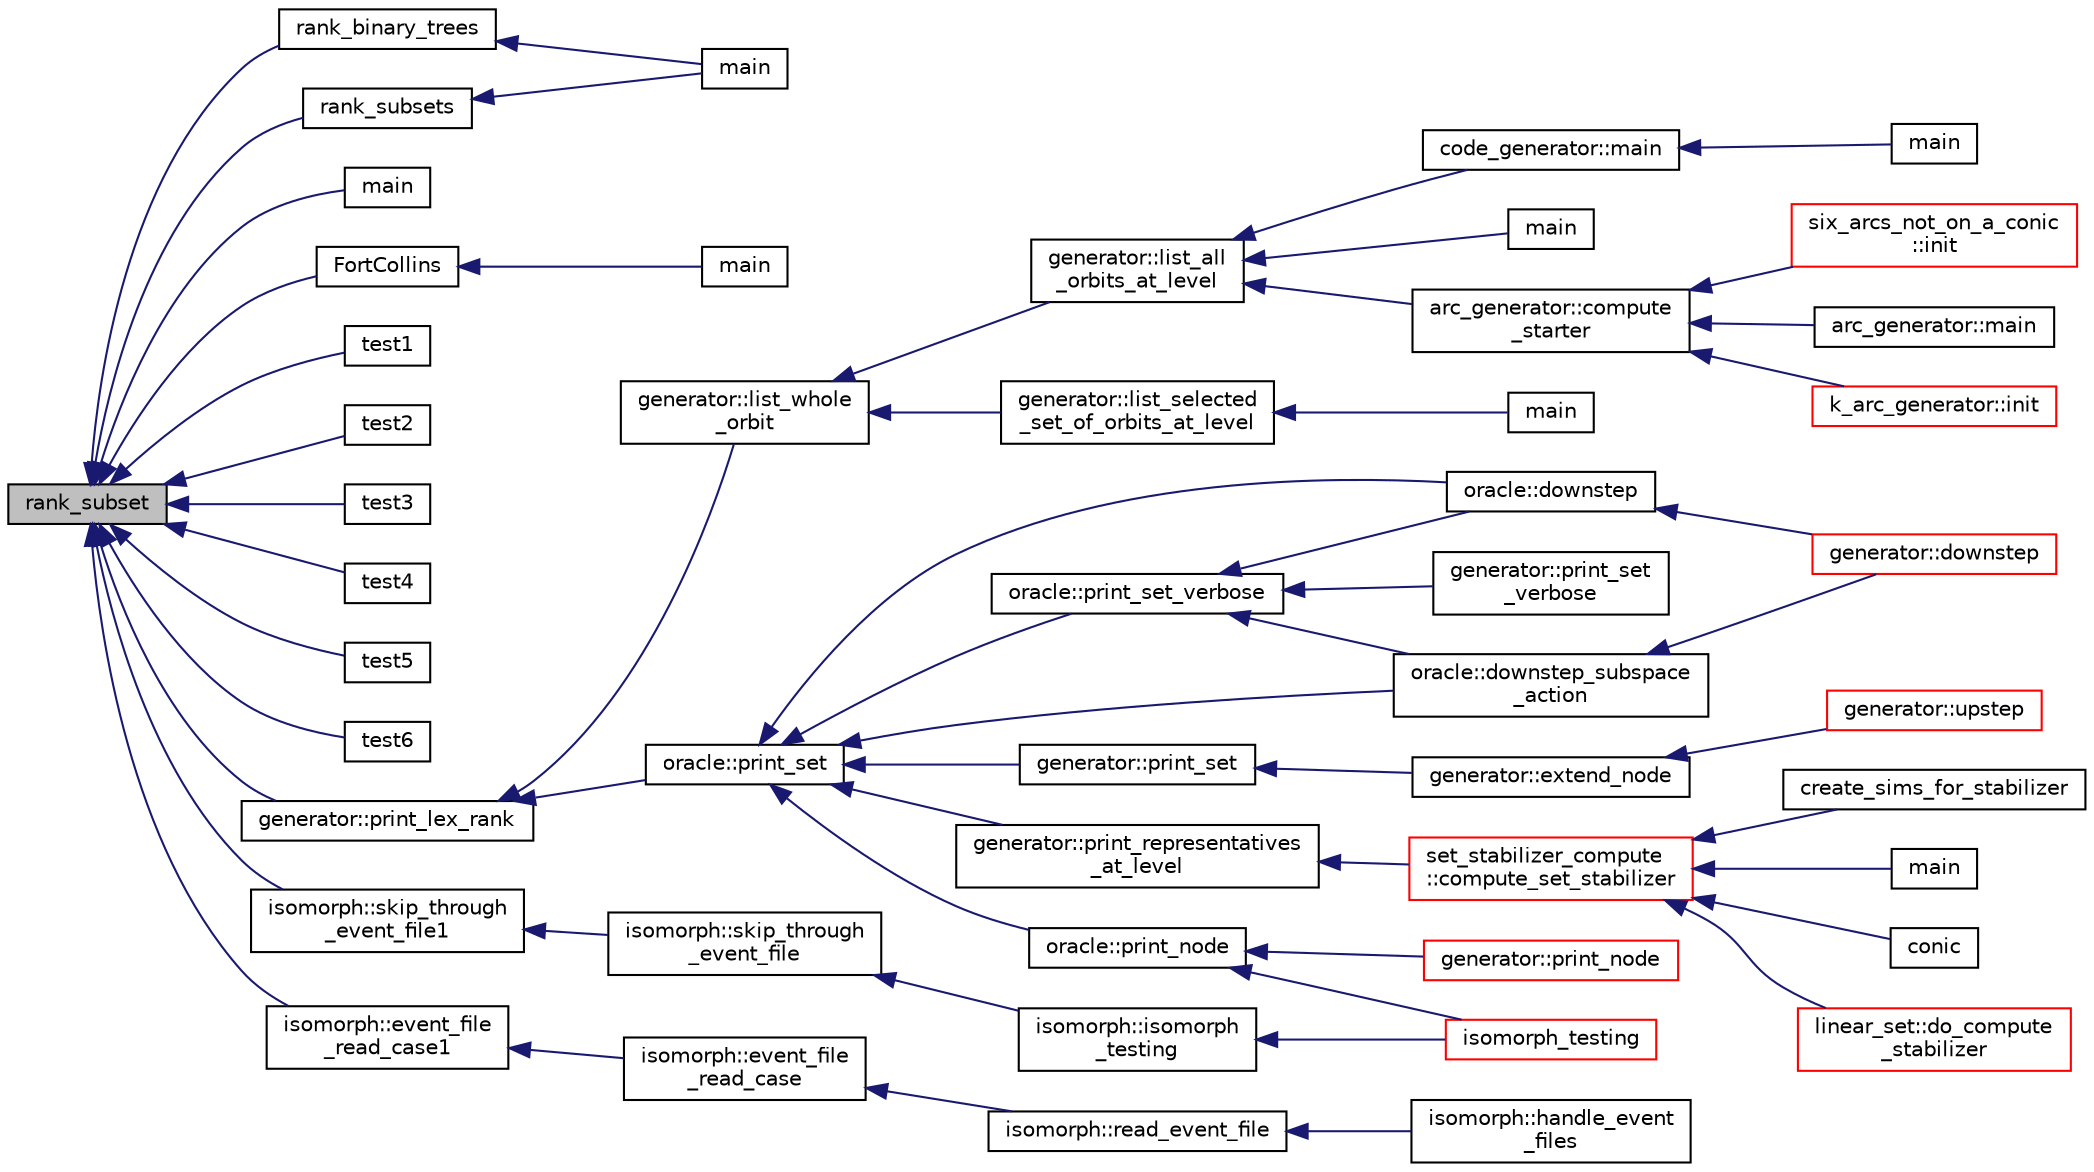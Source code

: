 digraph "rank_subset"
{
  edge [fontname="Helvetica",fontsize="10",labelfontname="Helvetica",labelfontsize="10"];
  node [fontname="Helvetica",fontsize="10",shape=record];
  rankdir="LR";
  Node74 [label="rank_subset",height=0.2,width=0.4,color="black", fillcolor="grey75", style="filled", fontcolor="black"];
  Node74 -> Node75 [dir="back",color="midnightblue",fontsize="10",style="solid",fontname="Helvetica"];
  Node75 [label="rank_subsets",height=0.2,width=0.4,color="black", fillcolor="white", style="filled",URL="$df/d47/rank__anything_8_c.html#a86230af3031e0c6e6075674d14788942"];
  Node75 -> Node76 [dir="back",color="midnightblue",fontsize="10",style="solid",fontname="Helvetica"];
  Node76 [label="main",height=0.2,width=0.4,color="black", fillcolor="white", style="filled",URL="$df/d47/rank__anything_8_c.html#a3c04138a5bfe5d72780bb7e82a18e627"];
  Node74 -> Node77 [dir="back",color="midnightblue",fontsize="10",style="solid",fontname="Helvetica"];
  Node77 [label="rank_binary_trees",height=0.2,width=0.4,color="black", fillcolor="white", style="filled",URL="$df/d47/rank__anything_8_c.html#a80b566d83b03cf874471b0a4d26626e2"];
  Node77 -> Node76 [dir="back",color="midnightblue",fontsize="10",style="solid",fontname="Helvetica"];
  Node74 -> Node78 [dir="back",color="midnightblue",fontsize="10",style="solid",fontname="Helvetica"];
  Node78 [label="main",height=0.2,width=0.4,color="black", fillcolor="white", style="filled",URL="$dc/d91/rank__subsets__lex_8_c.html#a3c04138a5bfe5d72780bb7e82a18e627"];
  Node74 -> Node79 [dir="back",color="midnightblue",fontsize="10",style="solid",fontname="Helvetica"];
  Node79 [label="FortCollins",height=0.2,width=0.4,color="black", fillcolor="white", style="filled",URL="$de/ded/test2_8_c.html#a538294936b938a17217afb60c01960c0"];
  Node79 -> Node80 [dir="back",color="midnightblue",fontsize="10",style="solid",fontname="Helvetica"];
  Node80 [label="main",height=0.2,width=0.4,color="black", fillcolor="white", style="filled",URL="$de/ded/test2_8_c.html#a3c04138a5bfe5d72780bb7e82a18e627"];
  Node74 -> Node81 [dir="back",color="midnightblue",fontsize="10",style="solid",fontname="Helvetica"];
  Node81 [label="test1",height=0.2,width=0.4,color="black", fillcolor="white", style="filled",URL="$de/ded/test2_8_c.html#a1440a7779ac56f47a3f355ce4a8c7da0"];
  Node74 -> Node82 [dir="back",color="midnightblue",fontsize="10",style="solid",fontname="Helvetica"];
  Node82 [label="test2",height=0.2,width=0.4,color="black", fillcolor="white", style="filled",URL="$de/ded/test2_8_c.html#a0283886819c7c140a023582b7269e2d0"];
  Node74 -> Node83 [dir="back",color="midnightblue",fontsize="10",style="solid",fontname="Helvetica"];
  Node83 [label="test3",height=0.2,width=0.4,color="black", fillcolor="white", style="filled",URL="$de/ded/test2_8_c.html#a6d0455dd5c30adda100e95f0423c786e"];
  Node74 -> Node84 [dir="back",color="midnightblue",fontsize="10",style="solid",fontname="Helvetica"];
  Node84 [label="test4",height=0.2,width=0.4,color="black", fillcolor="white", style="filled",URL="$de/ded/test2_8_c.html#a327d8cef466a7560ead5eb3995c0cbae"];
  Node74 -> Node85 [dir="back",color="midnightblue",fontsize="10",style="solid",fontname="Helvetica"];
  Node85 [label="test5",height=0.2,width=0.4,color="black", fillcolor="white", style="filled",URL="$de/ded/test2_8_c.html#a8e1be3038bbc558f32a409f076126c33"];
  Node74 -> Node86 [dir="back",color="midnightblue",fontsize="10",style="solid",fontname="Helvetica"];
  Node86 [label="test6",height=0.2,width=0.4,color="black", fillcolor="white", style="filled",URL="$de/ded/test2_8_c.html#a9725331980ffa46dc478f6728c4e57ce"];
  Node74 -> Node87 [dir="back",color="midnightblue",fontsize="10",style="solid",fontname="Helvetica"];
  Node87 [label="generator::print_lex_rank",height=0.2,width=0.4,color="black", fillcolor="white", style="filled",URL="$d7/d73/classgenerator.html#ab89ba2cf2329ea137bcab9b5f38e9595"];
  Node87 -> Node88 [dir="back",color="midnightblue",fontsize="10",style="solid",fontname="Helvetica"];
  Node88 [label="generator::list_whole\l_orbit",height=0.2,width=0.4,color="black", fillcolor="white", style="filled",URL="$d7/d73/classgenerator.html#aa102d1c1e32f0cd1dafeab1e0d1c18c1"];
  Node88 -> Node89 [dir="back",color="midnightblue",fontsize="10",style="solid",fontname="Helvetica"];
  Node89 [label="generator::list_all\l_orbits_at_level",height=0.2,width=0.4,color="black", fillcolor="white", style="filled",URL="$d7/d73/classgenerator.html#a650880bf92f9f2bf124d4ead2cc01f70"];
  Node89 -> Node90 [dir="back",color="midnightblue",fontsize="10",style="solid",fontname="Helvetica"];
  Node90 [label="code_generator::main",height=0.2,width=0.4,color="black", fillcolor="white", style="filled",URL="$db/d37/classcode__generator.html#ab3cf3a306e4032c2b471ac95321c599f"];
  Node90 -> Node91 [dir="back",color="midnightblue",fontsize="10",style="solid",fontname="Helvetica"];
  Node91 [label="main",height=0.2,width=0.4,color="black", fillcolor="white", style="filled",URL="$d4/d4f/codes_8_c.html#a217dbf8b442f20279ea00b898af96f52"];
  Node89 -> Node92 [dir="back",color="midnightblue",fontsize="10",style="solid",fontname="Helvetica"];
  Node92 [label="main",height=0.2,width=0.4,color="black", fillcolor="white", style="filled",URL="$de/d2d/graph_2graph_8_c.html#a217dbf8b442f20279ea00b898af96f52"];
  Node89 -> Node93 [dir="back",color="midnightblue",fontsize="10",style="solid",fontname="Helvetica"];
  Node93 [label="arc_generator::compute\l_starter",height=0.2,width=0.4,color="black", fillcolor="white", style="filled",URL="$d4/d21/classarc__generator.html#aad1dcec3a1c302e743d574bd1ac857d9"];
  Node93 -> Node94 [dir="back",color="midnightblue",fontsize="10",style="solid",fontname="Helvetica"];
  Node94 [label="arc_generator::main",height=0.2,width=0.4,color="black", fillcolor="white", style="filled",URL="$d4/d21/classarc__generator.html#ad80140b51b165dad1fe6ab232be7829a"];
  Node93 -> Node95 [dir="back",color="midnightblue",fontsize="10",style="solid",fontname="Helvetica"];
  Node95 [label="k_arc_generator::init",height=0.2,width=0.4,color="red", fillcolor="white", style="filled",URL="$d6/dd8/classk__arc__generator.html#a6036d9f52ede9f8ca681505626b5361d"];
  Node93 -> Node97 [dir="back",color="midnightblue",fontsize="10",style="solid",fontname="Helvetica"];
  Node97 [label="six_arcs_not_on_a_conic\l::init",height=0.2,width=0.4,color="red", fillcolor="white", style="filled",URL="$d8/de6/classsix__arcs__not__on__a__conic.html#a7a4d5cf8a098488729934cfa8a70944a"];
  Node88 -> Node101 [dir="back",color="midnightblue",fontsize="10",style="solid",fontname="Helvetica"];
  Node101 [label="generator::list_selected\l_set_of_orbits_at_level",height=0.2,width=0.4,color="black", fillcolor="white", style="filled",URL="$d7/d73/classgenerator.html#a391f8ad3ba736baedd3dd2b7e31a0a62"];
  Node101 -> Node102 [dir="back",color="midnightblue",fontsize="10",style="solid",fontname="Helvetica"];
  Node102 [label="main",height=0.2,width=0.4,color="black", fillcolor="white", style="filled",URL="$da/dd5/subspace__orbits__main_8_c.html#a217dbf8b442f20279ea00b898af96f52"];
  Node87 -> Node103 [dir="back",color="midnightblue",fontsize="10",style="solid",fontname="Helvetica"];
  Node103 [label="oracle::print_set",height=0.2,width=0.4,color="black", fillcolor="white", style="filled",URL="$d7/da7/classoracle.html#ad61bc9aa21c6a21da3845c83450faedc"];
  Node103 -> Node104 [dir="back",color="midnightblue",fontsize="10",style="solid",fontname="Helvetica"];
  Node104 [label="generator::print_set",height=0.2,width=0.4,color="black", fillcolor="white", style="filled",URL="$d7/d73/classgenerator.html#a6834dd21ab187064c4fb6b8653093605"];
  Node104 -> Node105 [dir="back",color="midnightblue",fontsize="10",style="solid",fontname="Helvetica"];
  Node105 [label="generator::extend_node",height=0.2,width=0.4,color="black", fillcolor="white", style="filled",URL="$d7/d73/classgenerator.html#ac71fa071cf218f54cdd9306a541744ae"];
  Node105 -> Node106 [dir="back",color="midnightblue",fontsize="10",style="solid",fontname="Helvetica"];
  Node106 [label="generator::upstep",height=0.2,width=0.4,color="red", fillcolor="white", style="filled",URL="$d7/d73/classgenerator.html#ae0f2cebdabc821837f633656d7b0fdfe"];
  Node103 -> Node164 [dir="back",color="midnightblue",fontsize="10",style="solid",fontname="Helvetica"];
  Node164 [label="generator::print_representatives\l_at_level",height=0.2,width=0.4,color="black", fillcolor="white", style="filled",URL="$d7/d73/classgenerator.html#ad9d7823a4d09ba2a401a9ac2e4884f53"];
  Node164 -> Node108 [dir="back",color="midnightblue",fontsize="10",style="solid",fontname="Helvetica"];
  Node108 [label="set_stabilizer_compute\l::compute_set_stabilizer",height=0.2,width=0.4,color="red", fillcolor="white", style="filled",URL="$d8/dc6/classset__stabilizer__compute.html#ad4f92074322e98c7cd0ed5d4f8486b76"];
  Node108 -> Node109 [dir="back",color="midnightblue",fontsize="10",style="solid",fontname="Helvetica"];
  Node109 [label="main",height=0.2,width=0.4,color="black", fillcolor="white", style="filled",URL="$db/d67/test__hyperoval_8_c.html#a3c04138a5bfe5d72780bb7e82a18e627"];
  Node108 -> Node110 [dir="back",color="midnightblue",fontsize="10",style="solid",fontname="Helvetica"];
  Node110 [label="conic",height=0.2,width=0.4,color="black", fillcolor="white", style="filled",URL="$d4/de8/conic_8_c.html#a96def9474b981a9d5831a9b48d85d652"];
  Node108 -> Node111 [dir="back",color="midnightblue",fontsize="10",style="solid",fontname="Helvetica"];
  Node111 [label="linear_set::do_compute\l_stabilizer",height=0.2,width=0.4,color="red", fillcolor="white", style="filled",URL="$dd/d86/classlinear__set.html#ae8f58ded28fb5370f4459cca42b7463b"];
  Node108 -> Node114 [dir="back",color="midnightblue",fontsize="10",style="solid",fontname="Helvetica"];
  Node114 [label="create_sims_for_stabilizer",height=0.2,width=0.4,color="black", fillcolor="white", style="filled",URL="$d0/d76/tl__algebra__and__number__theory_8h.html#af2c67d225072549409be710ac3cd30f8"];
  Node103 -> Node165 [dir="back",color="midnightblue",fontsize="10",style="solid",fontname="Helvetica"];
  Node165 [label="oracle::print_set_verbose",height=0.2,width=0.4,color="black", fillcolor="white", style="filled",URL="$d7/da7/classoracle.html#ab0456da7b7a451650ca11f21b648a091"];
  Node165 -> Node166 [dir="back",color="midnightblue",fontsize="10",style="solid",fontname="Helvetica"];
  Node166 [label="generator::print_set\l_verbose",height=0.2,width=0.4,color="black", fillcolor="white", style="filled",URL="$d7/d73/classgenerator.html#a223818691e87880f6874244e3c129f34"];
  Node165 -> Node167 [dir="back",color="midnightblue",fontsize="10",style="solid",fontname="Helvetica"];
  Node167 [label="oracle::downstep",height=0.2,width=0.4,color="black", fillcolor="white", style="filled",URL="$d7/da7/classoracle.html#a4fbc6710b45e5af5c2fb5bc3aa6d3bb1"];
  Node167 -> Node168 [dir="back",color="midnightblue",fontsize="10",style="solid",fontname="Helvetica"];
  Node168 [label="generator::downstep",height=0.2,width=0.4,color="red", fillcolor="white", style="filled",URL="$d7/d73/classgenerator.html#ad90bc284af0b5f5beae960a0bd7a5b43"];
  Node165 -> Node169 [dir="back",color="midnightblue",fontsize="10",style="solid",fontname="Helvetica"];
  Node169 [label="oracle::downstep_subspace\l_action",height=0.2,width=0.4,color="black", fillcolor="white", style="filled",URL="$d7/da7/classoracle.html#a26f568b84b1ca2c24f619278ac88c407"];
  Node169 -> Node168 [dir="back",color="midnightblue",fontsize="10",style="solid",fontname="Helvetica"];
  Node103 -> Node170 [dir="back",color="midnightblue",fontsize="10",style="solid",fontname="Helvetica"];
  Node170 [label="oracle::print_node",height=0.2,width=0.4,color="black", fillcolor="white", style="filled",URL="$d7/da7/classoracle.html#a8df91a7021b0e44a5c535515aa9c2062"];
  Node170 -> Node171 [dir="back",color="midnightblue",fontsize="10",style="solid",fontname="Helvetica"];
  Node171 [label="generator::print_node",height=0.2,width=0.4,color="red", fillcolor="white", style="filled",URL="$d7/d73/classgenerator.html#a1e3711f29fa53013750b2009e549ba49"];
  Node170 -> Node182 [dir="back",color="midnightblue",fontsize="10",style="solid",fontname="Helvetica"];
  Node182 [label="isomorph_testing",height=0.2,width=0.4,color="red", fillcolor="white", style="filled",URL="$d4/d7e/isomorph__global_8_c.html#a5a73cbe9f89c4727f086482ee2d238f9"];
  Node103 -> Node167 [dir="back",color="midnightblue",fontsize="10",style="solid",fontname="Helvetica"];
  Node103 -> Node169 [dir="back",color="midnightblue",fontsize="10",style="solid",fontname="Helvetica"];
  Node74 -> Node183 [dir="back",color="midnightblue",fontsize="10",style="solid",fontname="Helvetica"];
  Node183 [label="isomorph::skip_through\l_event_file1",height=0.2,width=0.4,color="black", fillcolor="white", style="filled",URL="$d3/d5f/classisomorph.html#ae8eaba3902c3e32c9f15f9288cb576c7"];
  Node183 -> Node184 [dir="back",color="midnightblue",fontsize="10",style="solid",fontname="Helvetica"];
  Node184 [label="isomorph::skip_through\l_event_file",height=0.2,width=0.4,color="black", fillcolor="white", style="filled",URL="$d3/d5f/classisomorph.html#acdf47597968e29ce30e6b14c19660757"];
  Node184 -> Node185 [dir="back",color="midnightblue",fontsize="10",style="solid",fontname="Helvetica"];
  Node185 [label="isomorph::isomorph\l_testing",height=0.2,width=0.4,color="black", fillcolor="white", style="filled",URL="$d3/d5f/classisomorph.html#ad7945ec94ba0ba16953482edfaa4da6e"];
  Node185 -> Node182 [dir="back",color="midnightblue",fontsize="10",style="solid",fontname="Helvetica"];
  Node74 -> Node186 [dir="back",color="midnightblue",fontsize="10",style="solid",fontname="Helvetica"];
  Node186 [label="isomorph::event_file\l_read_case1",height=0.2,width=0.4,color="black", fillcolor="white", style="filled",URL="$d3/d5f/classisomorph.html#ae4ccebb7facad90b52c21e06d4454587"];
  Node186 -> Node187 [dir="back",color="midnightblue",fontsize="10",style="solid",fontname="Helvetica"];
  Node187 [label="isomorph::event_file\l_read_case",height=0.2,width=0.4,color="black", fillcolor="white", style="filled",URL="$d3/d5f/classisomorph.html#a9f56fe81a94a092bf96e615864efa029"];
  Node187 -> Node188 [dir="back",color="midnightblue",fontsize="10",style="solid",fontname="Helvetica"];
  Node188 [label="isomorph::read_event_file",height=0.2,width=0.4,color="black", fillcolor="white", style="filled",URL="$d3/d5f/classisomorph.html#a1dd2cbd2f5012b30f0d4bddf6f8cad2f"];
  Node188 -> Node189 [dir="back",color="midnightblue",fontsize="10",style="solid",fontname="Helvetica"];
  Node189 [label="isomorph::handle_event\l_files",height=0.2,width=0.4,color="black", fillcolor="white", style="filled",URL="$d3/d5f/classisomorph.html#ad26de5e1bd7bae03d375163fd4c30775"];
}
